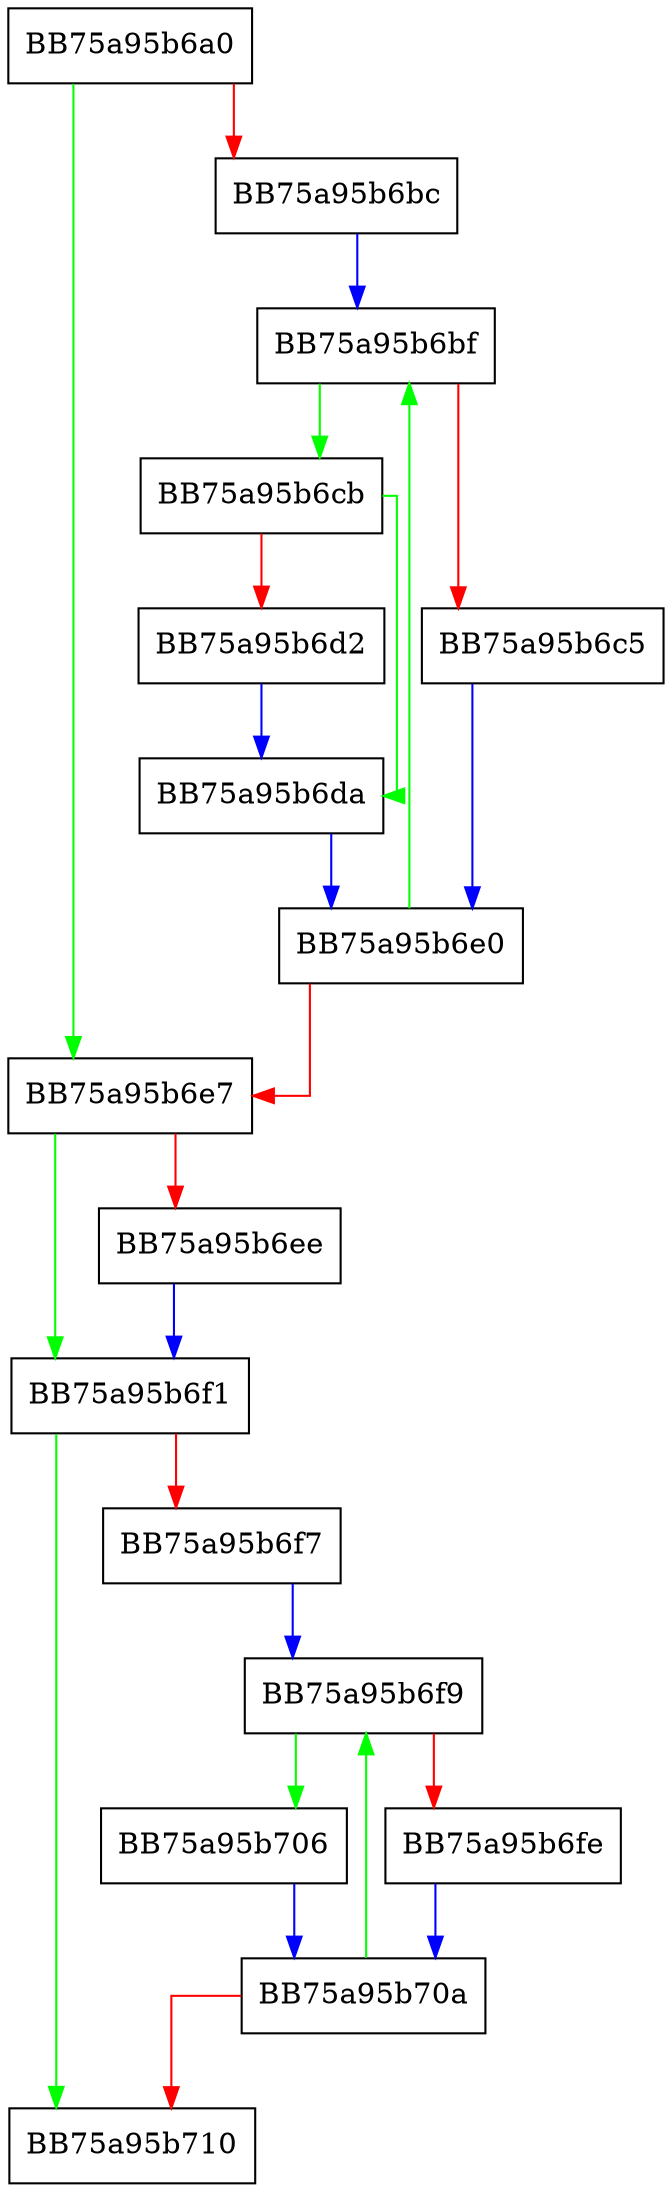 digraph erase {
  node [shape="box"];
  graph [splines=ortho];
  BB75a95b6a0 -> BB75a95b6e7 [color="green"];
  BB75a95b6a0 -> BB75a95b6bc [color="red"];
  BB75a95b6bc -> BB75a95b6bf [color="blue"];
  BB75a95b6bf -> BB75a95b6cb [color="green"];
  BB75a95b6bf -> BB75a95b6c5 [color="red"];
  BB75a95b6c5 -> BB75a95b6e0 [color="blue"];
  BB75a95b6cb -> BB75a95b6da [color="green"];
  BB75a95b6cb -> BB75a95b6d2 [color="red"];
  BB75a95b6d2 -> BB75a95b6da [color="blue"];
  BB75a95b6da -> BB75a95b6e0 [color="blue"];
  BB75a95b6e0 -> BB75a95b6bf [color="green"];
  BB75a95b6e0 -> BB75a95b6e7 [color="red"];
  BB75a95b6e7 -> BB75a95b6f1 [color="green"];
  BB75a95b6e7 -> BB75a95b6ee [color="red"];
  BB75a95b6ee -> BB75a95b6f1 [color="blue"];
  BB75a95b6f1 -> BB75a95b710 [color="green"];
  BB75a95b6f1 -> BB75a95b6f7 [color="red"];
  BB75a95b6f7 -> BB75a95b6f9 [color="blue"];
  BB75a95b6f9 -> BB75a95b706 [color="green"];
  BB75a95b6f9 -> BB75a95b6fe [color="red"];
  BB75a95b6fe -> BB75a95b70a [color="blue"];
  BB75a95b706 -> BB75a95b70a [color="blue"];
  BB75a95b70a -> BB75a95b6f9 [color="green"];
  BB75a95b70a -> BB75a95b710 [color="red"];
}
